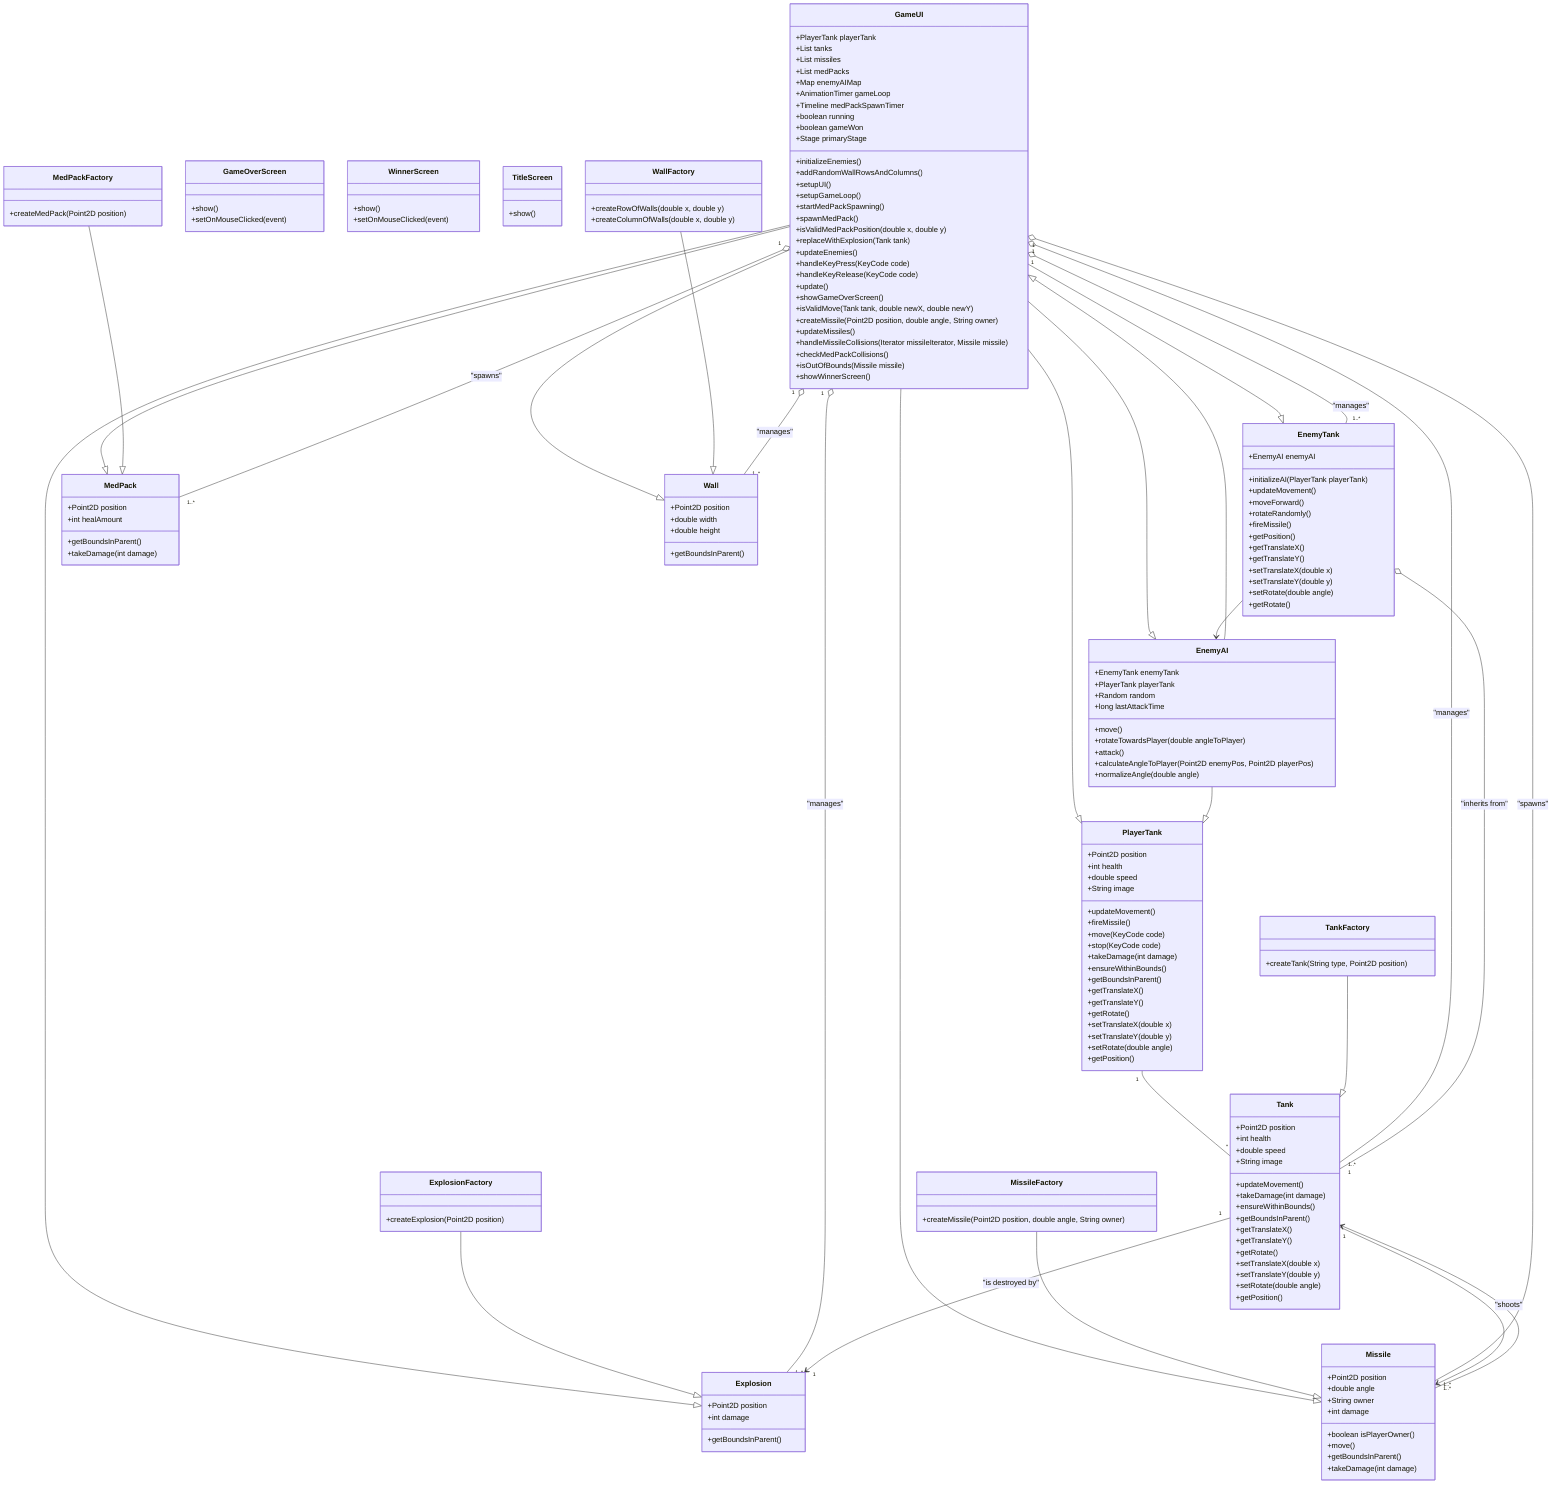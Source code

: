 classDiagram
    class GameUI {
        +PlayerTank playerTank
        +List<Tank> tanks
        +List<Missile> missiles
        +List<MedPack> medPacks
        +Map<EnemyTank, EnemyAI> enemyAIMap
        +AnimationTimer gameLoop
        +Timeline medPackSpawnTimer
        +boolean running
        +boolean gameWon
        +Stage primaryStage
        +initializeEnemies()
        +addRandomWallRowsAndColumns()
        +setupUI()
        +setupGameLoop()
        +startMedPackSpawning()
        +spawnMedPack()
        +isValidMedPackPosition(double x, double y)
        +replaceWithExplosion(Tank tank)
        +updateEnemies()
        +handleKeyPress(KeyCode code)
        +handleKeyRelease(KeyCode code)
        +update()
        +showGameOverScreen()
        +isValidMove(Tank tank, double newX, double newY)
        +createMissile(Point2D position, double angle, String owner)
        +updateMissiles()
        +handleMissileCollisions(Iterator<Missile> missileIterator, Missile missile)
        +checkMedPackCollisions()
        +isOutOfBounds(Missile missile)
        +showWinnerScreen()
    }

    class PlayerTank {
        +Point2D position
        +int health
        +double speed
        +String image
        +updateMovement()
        +fireMissile()
        +move(KeyCode code)
        +stop(KeyCode code)
        +takeDamage(int damage)
        +ensureWithinBounds()
        +getBoundsInParent()
        +getTranslateX()
        +getTranslateY()
        +getRotate()
        +setTranslateX(double x)
        +setTranslateY(double y)
        +setRotate(double angle)
        +getPosition()
    }

    class EnemyTank {
        +EnemyAI enemyAI
        +initializeAI(PlayerTank playerTank)
        +updateMovement()
        +moveForward()
        +rotateRandomly()
        +fireMissile()
        +getPosition()
        +getTranslateX()
        +getTranslateY()
        +setTranslateX(double x)
        +setTranslateY(double y)
        +setRotate(double angle)
        +getRotate()
    }

    class EnemyAI {
        +EnemyTank enemyTank
        +PlayerTank playerTank
        +Random random
        +long lastAttackTime
        +move()
        +rotateTowardsPlayer(double angleToPlayer)
        +attack()
        +calculateAngleToPlayer(Point2D enemyPos, Point2D playerPos)
        +normalizeAngle(double angle)
    }

    class Tank {
        +Point2D position
        +int health
        +double speed
        +String image
        +updateMovement()
        +takeDamage(int damage)
        +ensureWithinBounds()
        +getBoundsInParent()
        +getTranslateX()
        +getTranslateY()
        +getRotate()
        +setTranslateX(double x)
        +setTranslateY(double y)
        +setRotate(double angle)
        +getPosition()
    }

    class Missile {
        +Point2D position
        +double angle
        +String owner
        +int damage
        +boolean isPlayerOwner()
        +move()
        +getBoundsInParent()
        +takeDamage(int damage)
    }

    class MedPack {
        +Point2D position
        +int healAmount
        +getBoundsInParent()
        +takeDamage(int damage)
    }

    class Wall {
        +Point2D position
        +double width
        +double height
        +getBoundsInParent()
    }

    class Explosion {
        +Point2D position
        +int damage
        +getBoundsInParent()
    }

    class GameOverScreen {
        +show()
        +setOnMouseClicked(event)
    }

    class WinnerScreen {
        +show()
        +setOnMouseClicked(event)
    }

    class TitleScreen {
        +show()
    }

    class TankFactory {
        +createTank(String type, Point2D position)
    }

    class MissileFactory {
        +createMissile(Point2D position, double angle, String owner)
    }

    class MedPackFactory {
        +createMedPack(Point2D position)
    }

    class WallFactory {
        +createRowOfWalls(double x, double y)
        +createColumnOfWalls(double x, double y)
    }

    class ExplosionFactory {
        +createExplosion(Point2D position)
    }

    GameUI --|> PlayerTank
    GameUI --|> EnemyTank
    GameUI --|> Missile
    GameUI --|> MedPack
    GameUI --|> Wall
    GameUI --|> Explosion
    GameUI --|> EnemyAI

    PlayerTank "1" -- "*" Tank
    TankFactory --|> Tank
    MissileFactory --|> Missile
    MedPackFactory --|> MedPack
    WallFactory --|> Wall
    ExplosionFactory --|> Explosion

    EnemyTank --> EnemyAI
    EnemyAI --|> PlayerTank
    Missile --> Tank

    GameUI "1" o-- "1..*" EnemyTank : "manages"
    GameUI "1" o-- "1..*" Missile : "spawns"
    GameUI "1" o-- "1..*" MedPack : "spawns"
    GameUI "1" o-- "1..*" Wall : "manages"
    GameUI "1" o-- "1..*" Explosion : "manages"
    GameUI "1" o-- "1..*" Tank : "manages"

    Tank "1" --> "1" Explosion : "is destroyed by"
    Tank "1" --> "1..*" Missile : "shoots"

    EnemyAI --|> GameUI
    EnemyTank o-- "1" Tank : "inherits from"